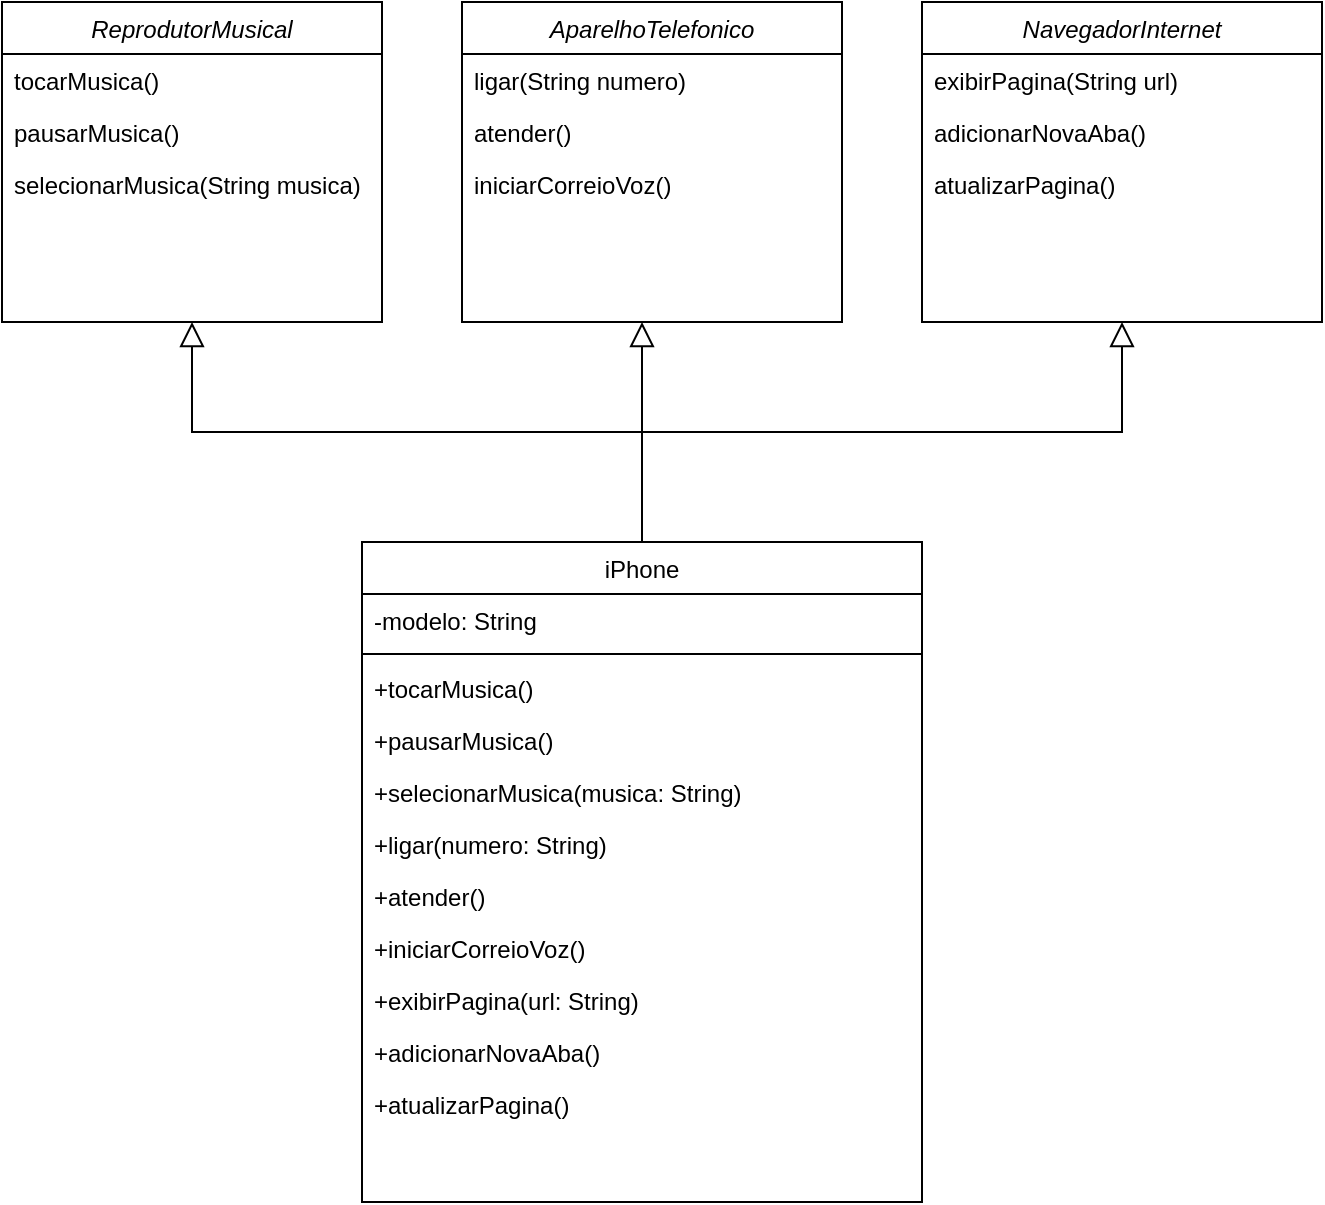 <mxfile version="26.2.13">
  <diagram id="iPhoneDiagram" name="Page-1">
    <mxGraphModel dx="1556" dy="504" grid="1" gridSize="10" guides="1" tooltips="1" connect="1" arrows="1" fold="1" page="1" pageScale="1" pageWidth="827" pageHeight="1169" math="0" shadow="0">
      <root>
        <mxCell id="0" />
        <mxCell id="1" parent="0" />
        <mxCell id="RM-1" value="ReprodutorMusical" style="swimlane;fontStyle=2;align=center;verticalAlign=top;childLayout=stackLayout;horizontal=1;startSize=26;horizontalStack=0;resizeParent=1;resizeLast=0;collapsible=1;marginBottom=0;rounded=0;shadow=0;strokeWidth=1;" parent="1" vertex="1">
          <mxGeometry x="100" y="80" width="190" height="160" as="geometry">
            <mxRectangle x="100" y="80" width="140" height="30" as="alternateBounds" />
          </mxGeometry>
        </mxCell>
        <mxCell id="RM-2" value="tocarMusica()" style="text;align=left;verticalAlign=top;spacingLeft=4;spacingRight=4;overflow=hidden;rotatable=0;points=[[0,0.5],[1,0.5]];portConstraint=eastwest;" parent="RM-1" vertex="1">
          <mxGeometry y="26" width="190" height="26" as="geometry" />
        </mxCell>
        <mxCell id="RM-3" value="pausarMusica()" style="text;align=left;verticalAlign=top;spacingLeft=4;spacingRight=4;overflow=hidden;rotatable=0;points=[[0,0.5],[1,0.5]];portConstraint=eastwest;" parent="RM-1" vertex="1">
          <mxGeometry y="52" width="190" height="26" as="geometry" />
        </mxCell>
        <mxCell id="RM-4" value="selecionarMusica(String musica)" style="text;align=left;verticalAlign=top;spacingLeft=4;spacingRight=4;overflow=hidden;rotatable=0;points=[[0,0.5],[1,0.5]];portConstraint=eastwest;" parent="RM-1" vertex="1">
          <mxGeometry y="78" width="190" height="26" as="geometry" />
        </mxCell>
        <mxCell id="AT-1" value="AparelhoTelefonico" style="swimlane;fontStyle=2;align=center;verticalAlign=top;childLayout=stackLayout;horizontal=1;startSize=26;horizontalStack=0;resizeParent=1;resizeLast=0;collapsible=1;marginBottom=0;rounded=0;shadow=0;strokeWidth=1;" parent="1" vertex="1">
          <mxGeometry x="330" y="80" width="190" height="160" as="geometry" />
        </mxCell>
        <mxCell id="AT-2" value="ligar(String numero)" style="text;align=left;verticalAlign=top;spacingLeft=4;spacingRight=4;overflow=hidden;rotatable=0;points=[[0,0.5],[1,0.5]];portConstraint=eastwest;" parent="AT-1" vertex="1">
          <mxGeometry y="26" width="190" height="26" as="geometry" />
        </mxCell>
        <mxCell id="AT-3" value="atender()" style="text;align=left;verticalAlign=top;spacingLeft=4;spacingRight=4;overflow=hidden;rotatable=0;points=[[0,0.5],[1,0.5]];portConstraint=eastwest;" parent="AT-1" vertex="1">
          <mxGeometry y="52" width="190" height="26" as="geometry" />
        </mxCell>
        <mxCell id="AT-4" value="iniciarCorreioVoz()" style="text;align=left;verticalAlign=top;spacingLeft=4;spacingRight=4;overflow=hidden;rotatable=0;points=[[0,0.5],[1,0.5]];portConstraint=eastwest;" parent="AT-1" vertex="1">
          <mxGeometry y="78" width="190" height="26" as="geometry" />
        </mxCell>
        <mxCell id="NI-1" value="NavegadorInternet" style="swimlane;fontStyle=2;align=center;verticalAlign=top;childLayout=stackLayout;horizontal=1;startSize=26;horizontalStack=0;resizeParent=1;resizeLast=0;collapsible=1;marginBottom=0;rounded=0;shadow=0;strokeWidth=1;" parent="1" vertex="1">
          <mxGeometry x="560" y="80" width="200" height="160" as="geometry" />
        </mxCell>
        <mxCell id="NI-2" value="exibirPagina(String url)" style="text;align=left;verticalAlign=top;spacingLeft=4;spacingRight=4;overflow=hidden;rotatable=0;points=[[0,0.5],[1,0.5]];portConstraint=eastwest;" parent="NI-1" vertex="1">
          <mxGeometry y="26" width="200" height="26" as="geometry" />
        </mxCell>
        <mxCell id="NI-3" value="adicionarNovaAba()" style="text;align=left;verticalAlign=top;spacingLeft=4;spacingRight=4;overflow=hidden;rotatable=0;points=[[0,0.5],[1,0.5]];portConstraint=eastwest;" parent="NI-1" vertex="1">
          <mxGeometry y="52" width="200" height="26" as="geometry" />
        </mxCell>
        <mxCell id="NI-4" value="atualizarPagina()" style="text;align=left;verticalAlign=top;spacingLeft=4;spacingRight=4;overflow=hidden;rotatable=0;points=[[0,0.5],[1,0.5]];portConstraint=eastwest;" parent="NI-1" vertex="1">
          <mxGeometry y="78" width="200" height="22" as="geometry" />
        </mxCell>
        <mxCell id="IPH-1" value="iPhone" style="swimlane;fontStyle=0;align=center;verticalAlign=top;childLayout=stackLayout;horizontal=1;startSize=26;horizontalStack=0;resizeParent=1;resizeLast=0;collapsible=1;marginBottom=0;rounded=0;shadow=0;strokeWidth=1;" parent="1" vertex="1">
          <mxGeometry x="280" y="350" width="280" height="330" as="geometry">
            <mxRectangle x="280" y="350" width="80" height="30" as="alternateBounds" />
          </mxGeometry>
        </mxCell>
        <mxCell id="IPH-2" value="-modelo: String" style="text;align=left;verticalAlign=top;spacingLeft=4;spacingRight=4;overflow=hidden;rotatable=0;points=[[0,0.5],[1,0.5]];portConstraint=eastwest;" parent="IPH-1" vertex="1">
          <mxGeometry y="26" width="280" height="26" as="geometry" />
        </mxCell>
        <mxCell id="IPH-3" value="" style="line;html=1;strokeWidth=1;align=left;verticalAlign=middle;spacingTop=-1;spacingLeft=3;spacingRight=3;rotatable=0;labelPosition=right;points=[];portConstraint=eastwest;" parent="IPH-1" vertex="1">
          <mxGeometry y="52" width="280" height="8" as="geometry" />
        </mxCell>
        <mxCell id="IPH-4" value="+tocarMusica()" style="text;align=left;verticalAlign=top;spacingLeft=4;spacingRight=4;overflow=hidden;rotatable=0;points=[[0,0.5],[1,0.5]];portConstraint=eastwest;" parent="IPH-1" vertex="1">
          <mxGeometry y="60" width="280" height="26" as="geometry" />
        </mxCell>
        <mxCell id="IPH-5" value="+pausarMusica()" style="text;align=left;verticalAlign=top;spacingLeft=4;spacingRight=4;overflow=hidden;rotatable=0;points=[[0,0.5],[1,0.5]];portConstraint=eastwest;" parent="IPH-1" vertex="1">
          <mxGeometry y="86" width="280" height="26" as="geometry" />
        </mxCell>
        <mxCell id="IPH-6" value="+selecionarMusica(musica: String)" style="text;align=left;verticalAlign=top;spacingLeft=4;spacingRight=4;overflow=hidden;rotatable=0;points=[[0,0.5],[1,0.5]];portConstraint=eastwest;" parent="IPH-1" vertex="1">
          <mxGeometry y="112" width="280" height="26" as="geometry" />
        </mxCell>
        <mxCell id="IPH-7" value="+ligar(numero: String)" style="text;align=left;verticalAlign=top;spacingLeft=4;spacingRight=4;overflow=hidden;rotatable=0;points=[[0,0.5],[1,0.5]];portConstraint=eastwest;" parent="IPH-1" vertex="1">
          <mxGeometry y="138" width="280" height="26" as="geometry" />
        </mxCell>
        <mxCell id="IPH-8" value="+atender()" style="text;align=left;verticalAlign=top;spacingLeft=4;spacingRight=4;overflow=hidden;rotatable=0;points=[[0,0.5],[1,0.5]];portConstraint=eastwest;" parent="IPH-1" vertex="1">
          <mxGeometry y="164" width="280" height="26" as="geometry" />
        </mxCell>
        <mxCell id="IPH-9" value="+iniciarCorreioVoz()" style="text;align=left;verticalAlign=top;spacingLeft=4;spacingRight=4;overflow=hidden;rotatable=0;points=[[0,0.5],[1,0.5]];portConstraint=eastwest;" parent="IPH-1" vertex="1">
          <mxGeometry y="190" width="280" height="26" as="geometry" />
        </mxCell>
        <mxCell id="IPH-10" value="+exibirPagina(url: String)" style="text;align=left;verticalAlign=top;spacingLeft=4;spacingRight=4;overflow=hidden;rotatable=0;points=[[0,0.5],[1,0.5]];portConstraint=eastwest;" parent="IPH-1" vertex="1">
          <mxGeometry y="216" width="280" height="26" as="geometry" />
        </mxCell>
        <mxCell id="IPH-11" value="+adicionarNovaAba()" style="text;align=left;verticalAlign=top;spacingLeft=4;spacingRight=4;overflow=hidden;rotatable=0;points=[[0,0.5],[1,0.5]];portConstraint=eastwest;" parent="IPH-1" vertex="1">
          <mxGeometry y="242" width="280" height="26" as="geometry" />
        </mxCell>
        <mxCell id="IPH-12" value="+atualizarPagina()" style="text;align=left;verticalAlign=top;spacingLeft=4;spacingRight=4;overflow=hidden;rotatable=0;points=[[0,0.5],[1,0.5]];portConstraint=eastwest;" parent="IPH-1" vertex="1">
          <mxGeometry y="268" width="280" height="26" as="geometry" />
        </mxCell>
        <mxCell id="REL-1" value="" style="endArrow=block;endSize=10;endFill=0;shadow=0;strokeWidth=1;rounded=0;curved=0;edgeStyle=elbowEdgeStyle;elbow=vertical;" parent="1" source="IPH-1" target="RM-1" edge="1">
          <mxGeometry width="160" relative="1" as="geometry" />
        </mxCell>
        <mxCell id="REL-2" value="" style="endArrow=block;endSize=10;endFill=0;shadow=0;strokeWidth=1;rounded=0;curved=0;edgeStyle=elbowEdgeStyle;elbow=vertical;" parent="1" source="IPH-1" target="AT-1" edge="1">
          <mxGeometry width="160" relative="1" as="geometry">
            <Array as="points">
              <mxPoint x="420" y="290" />
            </Array>
          </mxGeometry>
        </mxCell>
        <mxCell id="REL-3" value="" style="endArrow=block;endSize=10;endFill=0;shadow=0;strokeWidth=1;rounded=0;curved=0;edgeStyle=elbowEdgeStyle;elbow=vertical;" parent="1" source="IPH-1" target="NI-1" edge="1">
          <mxGeometry width="160" relative="1" as="geometry" />
        </mxCell>
      </root>
    </mxGraphModel>
  </diagram>
</mxfile>
